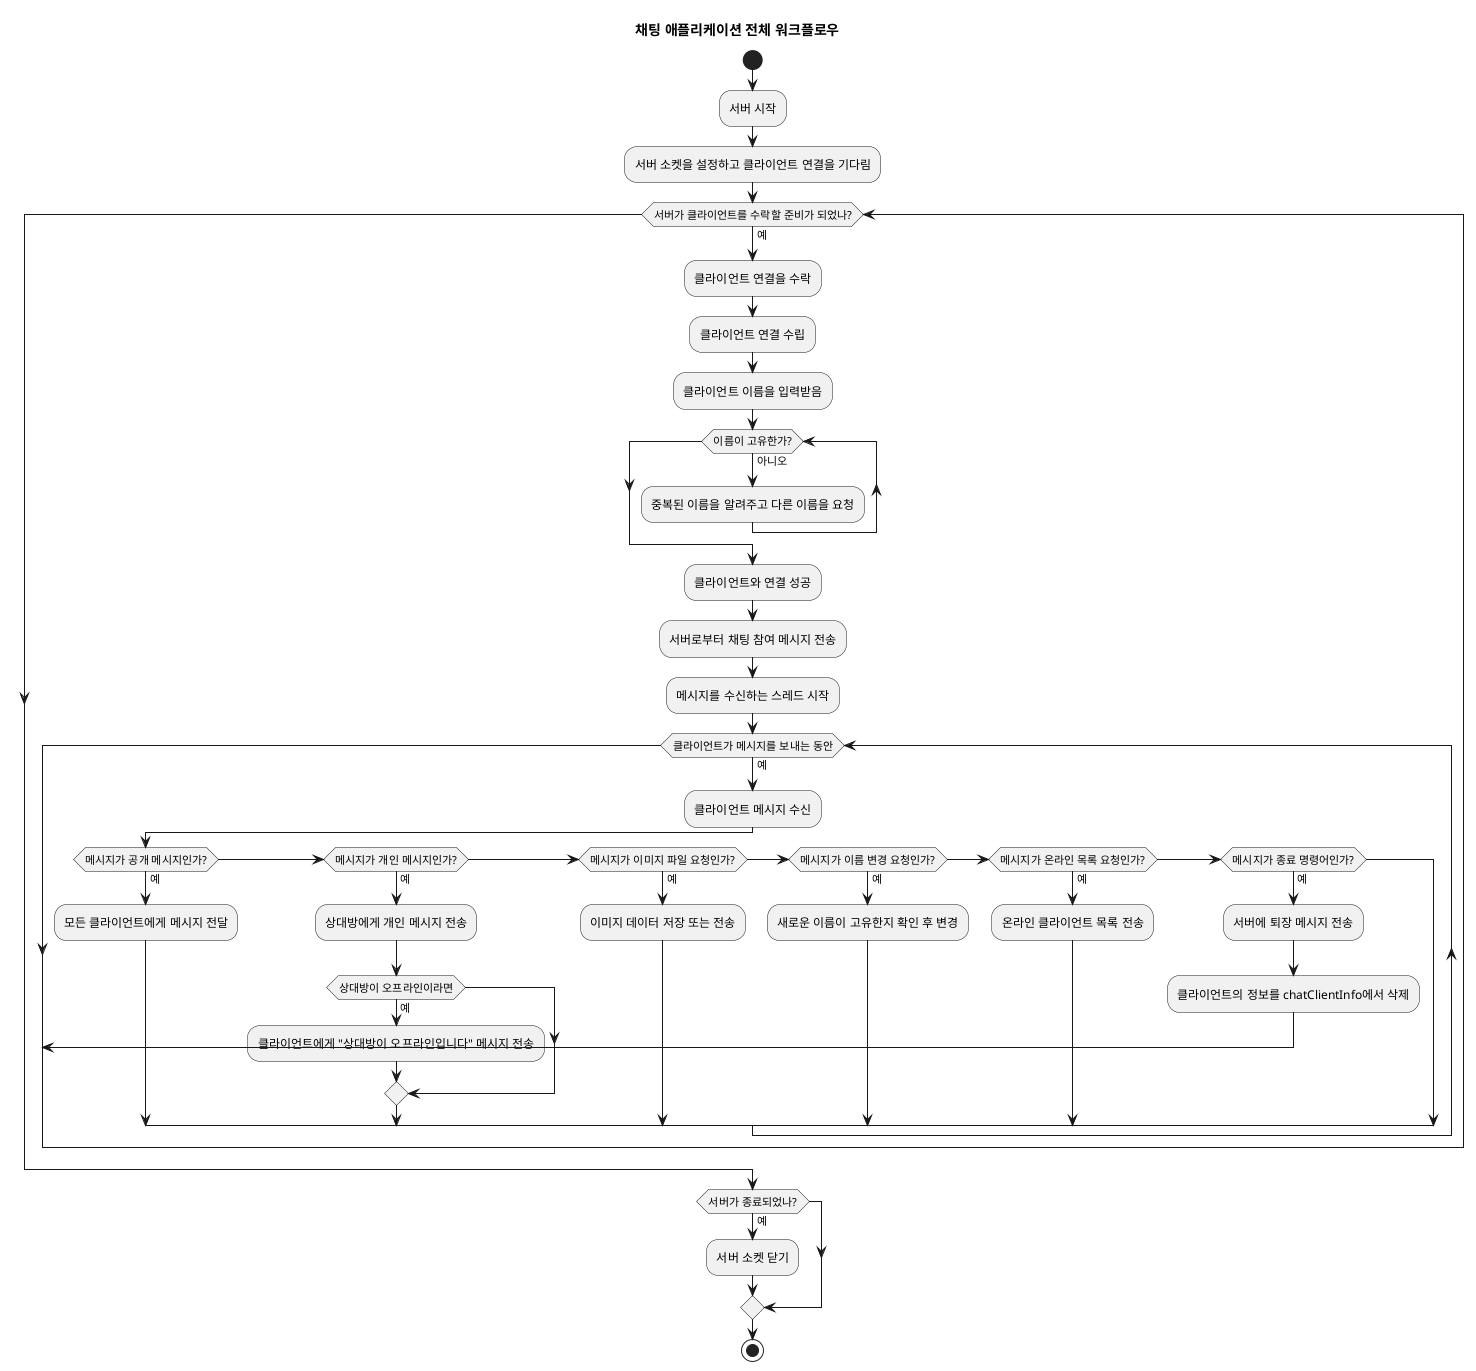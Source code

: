 @startuml

start

title 채팅 애플리케이션 전체 워크플로우

:서버 시작;
:서버 소켓을 설정하고 클라이언트 연결을 기다림;

while (서버가 클라이언트를 수락할 준비가 되었나?) is (예)
    :클라이언트 연결을 수락;

    :클라이언트 연결 수립;
    :클라이언트 이름을 입력받음;

    while (이름이 고유한가?) is (아니오)
        :중복된 이름을 알려주고 다른 이름을 요청;
    endwhile

    :클라이언트와 연결 성공;
    :서버로부터 채팅 참여 메시지 전송;
    :메시지를 수신하는 스레드 시작;

    while (클라이언트가 메시지를 보내는 동안) is (예)
        :클라이언트 메시지 수신;

        if (메시지가 공개 메시지인가?) then (예)
            :모든 클라이언트에게 메시지 전달;
        else if (메시지가 개인 메시지인가?) then (예)
            :상대방에게 개인 메시지 전송;
            if (상대방이 오프라인이라면) then (예)
                :클라이언트에게 "상대방이 오프라인입니다" 메시지 전송;
            endif
        else if (메시지가 이미지 파일 요청인가?) then (예)
            :이미지 데이터 저장 또는 전송;
        else if (메시지가 이름 변경 요청인가?) then (예)
            :새로운 이름이 고유한지 확인 후 변경;
        else if (메시지가 온라인 목록 요청인가?) then (예)
            :온라인 클라이언트 목록 전송;
        else if (메시지가 종료 명령어인가?) then (예)
            :서버에 퇴장 메시지 전송;
            :클라이언트의 정보를 chatClientInfo에서 삭제;
            break;
        endif
    endwhile

endwhile

if (서버가 종료되었나?) then (예)
    :서버 소켓 닫기;
endif

stop

@enduml
